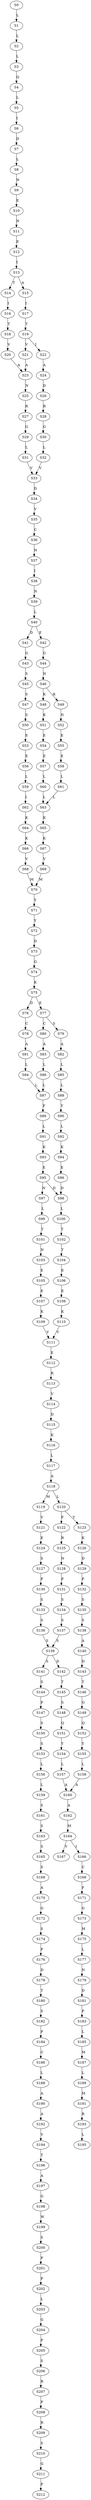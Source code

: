 strict digraph  {
	S0 -> S1 [ label = L ];
	S1 -> S2 [ label = L ];
	S2 -> S3 [ label = L ];
	S3 -> S4 [ label = Q ];
	S4 -> S5 [ label = L ];
	S5 -> S6 [ label = I ];
	S6 -> S7 [ label = D ];
	S7 -> S8 [ label = L ];
	S8 -> S9 [ label = N ];
	S9 -> S10 [ label = E ];
	S10 -> S11 [ label = N ];
	S11 -> S12 [ label = E ];
	S12 -> S13 [ label = I ];
	S13 -> S14 [ label = T ];
	S13 -> S15 [ label = A ];
	S14 -> S16 [ label = I ];
	S15 -> S17 [ label = I ];
	S16 -> S18 [ label = T ];
	S17 -> S19 [ label = T ];
	S18 -> S20 [ label = V ];
	S19 -> S21 [ label = V ];
	S19 -> S22 [ label = I ];
	S20 -> S23 [ label = A ];
	S21 -> S23 [ label = A ];
	S22 -> S24 [ label = A ];
	S23 -> S25 [ label = N ];
	S24 -> S26 [ label = D ];
	S25 -> S27 [ label = R ];
	S26 -> S28 [ label = R ];
	S27 -> S29 [ label = G ];
	S28 -> S30 [ label = G ];
	S29 -> S31 [ label = L ];
	S30 -> S32 [ label = L ];
	S31 -> S33 [ label = V ];
	S32 -> S33 [ label = V ];
	S33 -> S34 [ label = D ];
	S34 -> S35 [ label = V ];
	S35 -> S36 [ label = C ];
	S36 -> S37 [ label = N ];
	S37 -> S38 [ label = I ];
	S38 -> S39 [ label = N ];
	S39 -> S40 [ label = L ];
	S40 -> S41 [ label = D ];
	S40 -> S42 [ label = E ];
	S41 -> S43 [ label = G ];
	S42 -> S44 [ label = G ];
	S43 -> S45 [ label = S ];
	S44 -> S46 [ label = N ];
	S45 -> S47 [ label = S ];
	S46 -> S48 [ label = K ];
	S46 -> S49 [ label = R ];
	S47 -> S50 [ label = S ];
	S48 -> S51 [ label = K ];
	S49 -> S52 [ label = N ];
	S50 -> S53 [ label = E ];
	S51 -> S54 [ label = E ];
	S52 -> S55 [ label = E ];
	S53 -> S56 [ label = E ];
	S54 -> S57 [ label = E ];
	S55 -> S58 [ label = E ];
	S56 -> S59 [ label = L ];
	S57 -> S60 [ label = L ];
	S58 -> S61 [ label = L ];
	S59 -> S62 [ label = I ];
	S60 -> S63 [ label = L ];
	S61 -> S63 [ label = L ];
	S62 -> S64 [ label = K ];
	S63 -> S65 [ label = K ];
	S64 -> S66 [ label = K ];
	S65 -> S67 [ label = K ];
	S66 -> S68 [ label = V ];
	S67 -> S69 [ label = V ];
	S68 -> S70 [ label = M ];
	S69 -> S70 [ label = M ];
	S70 -> S71 [ label = Y ];
	S71 -> S72 [ label = Y ];
	S72 -> S73 [ label = D ];
	S73 -> S74 [ label = G ];
	S74 -> S75 [ label = K ];
	S75 -> S76 [ label = D ];
	S75 -> S77 [ label = E ];
	S76 -> S78 [ label = C ];
	S77 -> S79 [ label = S ];
	S77 -> S80 [ label = C ];
	S78 -> S81 [ label = A ];
	S79 -> S82 [ label = A ];
	S80 -> S83 [ label = A ];
	S81 -> S84 [ label = L ];
	S82 -> S85 [ label = L ];
	S83 -> S86 [ label = L ];
	S84 -> S87 [ label = L ];
	S85 -> S88 [ label = L ];
	S86 -> S87 [ label = L ];
	S87 -> S89 [ label = F ];
	S88 -> S90 [ label = Y ];
	S89 -> S91 [ label = L ];
	S90 -> S92 [ label = L ];
	S91 -> S93 [ label = K ];
	S92 -> S94 [ label = K ];
	S93 -> S95 [ label = E ];
	S94 -> S96 [ label = E ];
	S95 -> S97 [ label = N ];
	S95 -> S98 [ label = D ];
	S96 -> S98 [ label = D ];
	S97 -> S99 [ label = L ];
	S98 -> S100 [ label = L ];
	S99 -> S101 [ label = T ];
	S100 -> S102 [ label = T ];
	S101 -> S103 [ label = N ];
	S102 -> S104 [ label = T ];
	S103 -> S105 [ label = E ];
	S104 -> S106 [ label = E ];
	S105 -> S107 [ label = E ];
	S106 -> S108 [ label = E ];
	S107 -> S109 [ label = K ];
	S108 -> S110 [ label = K ];
	S109 -> S111 [ label = V ];
	S110 -> S111 [ label = V ];
	S111 -> S112 [ label = E ];
	S112 -> S113 [ label = R ];
	S113 -> S114 [ label = V ];
	S114 -> S115 [ label = D ];
	S115 -> S116 [ label = K ];
	S116 -> S117 [ label = L ];
	S117 -> S118 [ label = A ];
	S118 -> S119 [ label = M ];
	S118 -> S120 [ label = L ];
	S119 -> S121 [ label = V ];
	S120 -> S122 [ label = F ];
	S120 -> S123 [ label = Y ];
	S121 -> S124 [ label = E ];
	S122 -> S125 [ label = R ];
	S123 -> S126 [ label = K ];
	S124 -> S127 [ label = S ];
	S125 -> S128 [ label = N ];
	S126 -> S129 [ label = D ];
	S127 -> S130 [ label = P ];
	S128 -> S131 [ label = P ];
	S129 -> S132 [ label = P ];
	S130 -> S133 [ label = S ];
	S131 -> S134 [ label = S ];
	S132 -> S135 [ label = S ];
	S133 -> S136 [ label = S ];
	S134 -> S137 [ label = S ];
	S135 -> S138 [ label = S ];
	S136 -> S139 [ label = S ];
	S137 -> S139 [ label = S ];
	S138 -> S140 [ label = A ];
	S139 -> S141 [ label = S ];
	S139 -> S142 [ label = D ];
	S140 -> S143 [ label = D ];
	S141 -> S144 [ label = S ];
	S142 -> S145 [ label = T ];
	S143 -> S146 [ label = T ];
	S144 -> S147 [ label = P ];
	S145 -> S148 [ label = S ];
	S146 -> S149 [ label = G ];
	S147 -> S150 [ label = S ];
	S148 -> S151 [ label = Q ];
	S149 -> S152 [ label = Q ];
	S150 -> S153 [ label = S ];
	S151 -> S154 [ label = Y ];
	S152 -> S155 [ label = Y ];
	S153 -> S156 [ label = L ];
	S154 -> S157 [ label = L ];
	S155 -> S158 [ label = L ];
	S156 -> S159 [ label = L ];
	S157 -> S160 [ label = A ];
	S158 -> S160 [ label = A ];
	S159 -> S161 [ label = S ];
	S160 -> S162 [ label = A ];
	S161 -> S163 [ label = S ];
	S162 -> S164 [ label = M ];
	S163 -> S165 [ label = S ];
	S164 -> S166 [ label = I ];
	S164 -> S167 [ label = V ];
	S165 -> S168 [ label = S ];
	S166 -> S169 [ label = C ];
	S168 -> S170 [ label = A ];
	S169 -> S171 [ label = F ];
	S170 -> S172 [ label = G ];
	S171 -> S173 [ label = G ];
	S172 -> S174 [ label = S ];
	S173 -> S175 [ label = M ];
	S174 -> S176 [ label = P ];
	S175 -> S177 [ label = L ];
	S176 -> S178 [ label = D ];
	S177 -> S179 [ label = N ];
	S178 -> S180 [ label = T ];
	S179 -> S181 [ label = D ];
	S180 -> S182 [ label = S ];
	S181 -> S183 [ label = P ];
	S182 -> S184 [ label = P ];
	S183 -> S185 [ label = L ];
	S184 -> S186 [ label = C ];
	S185 -> S187 [ label = M ];
	S186 -> S188 [ label = L ];
	S187 -> S189 [ label = L ];
	S188 -> S190 [ label = A ];
	S189 -> S191 [ label = M ];
	S190 -> S192 [ label = A ];
	S191 -> S193 [ label = R ];
	S192 -> S194 [ label = V ];
	S193 -> S195 [ label = L ];
	S194 -> S196 [ label = T ];
	S196 -> S197 [ label = A ];
	S197 -> S198 [ label = G ];
	S198 -> S199 [ label = W ];
	S199 -> S200 [ label = S ];
	S200 -> S201 [ label = P ];
	S201 -> S202 [ label = P ];
	S202 -> S203 [ label = L ];
	S203 -> S204 [ label = G ];
	S204 -> S205 [ label = P ];
	S205 -> S206 [ label = S ];
	S206 -> S207 [ label = R ];
	S207 -> S208 [ label = P ];
	S208 -> S209 [ label = R ];
	S209 -> S210 [ label = S ];
	S210 -> S211 [ label = G ];
	S211 -> S212 [ label = P ];
}
